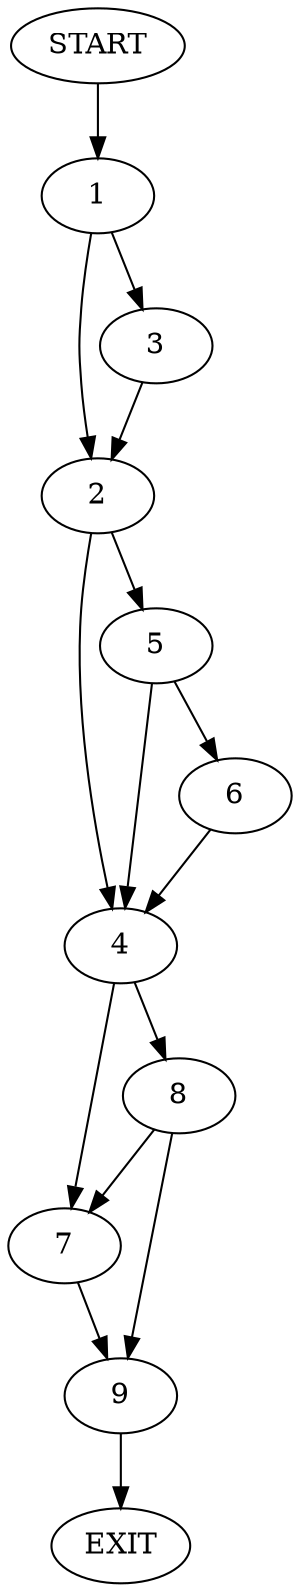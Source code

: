 digraph {
0 [label="START"]
10 [label="EXIT"]
0 -> 1
1 -> 2
1 -> 3
2 -> 4
2 -> 5
3 -> 2
5 -> 4
5 -> 6
4 -> 7
4 -> 8
6 -> 4
7 -> 9
8 -> 7
8 -> 9
9 -> 10
}
